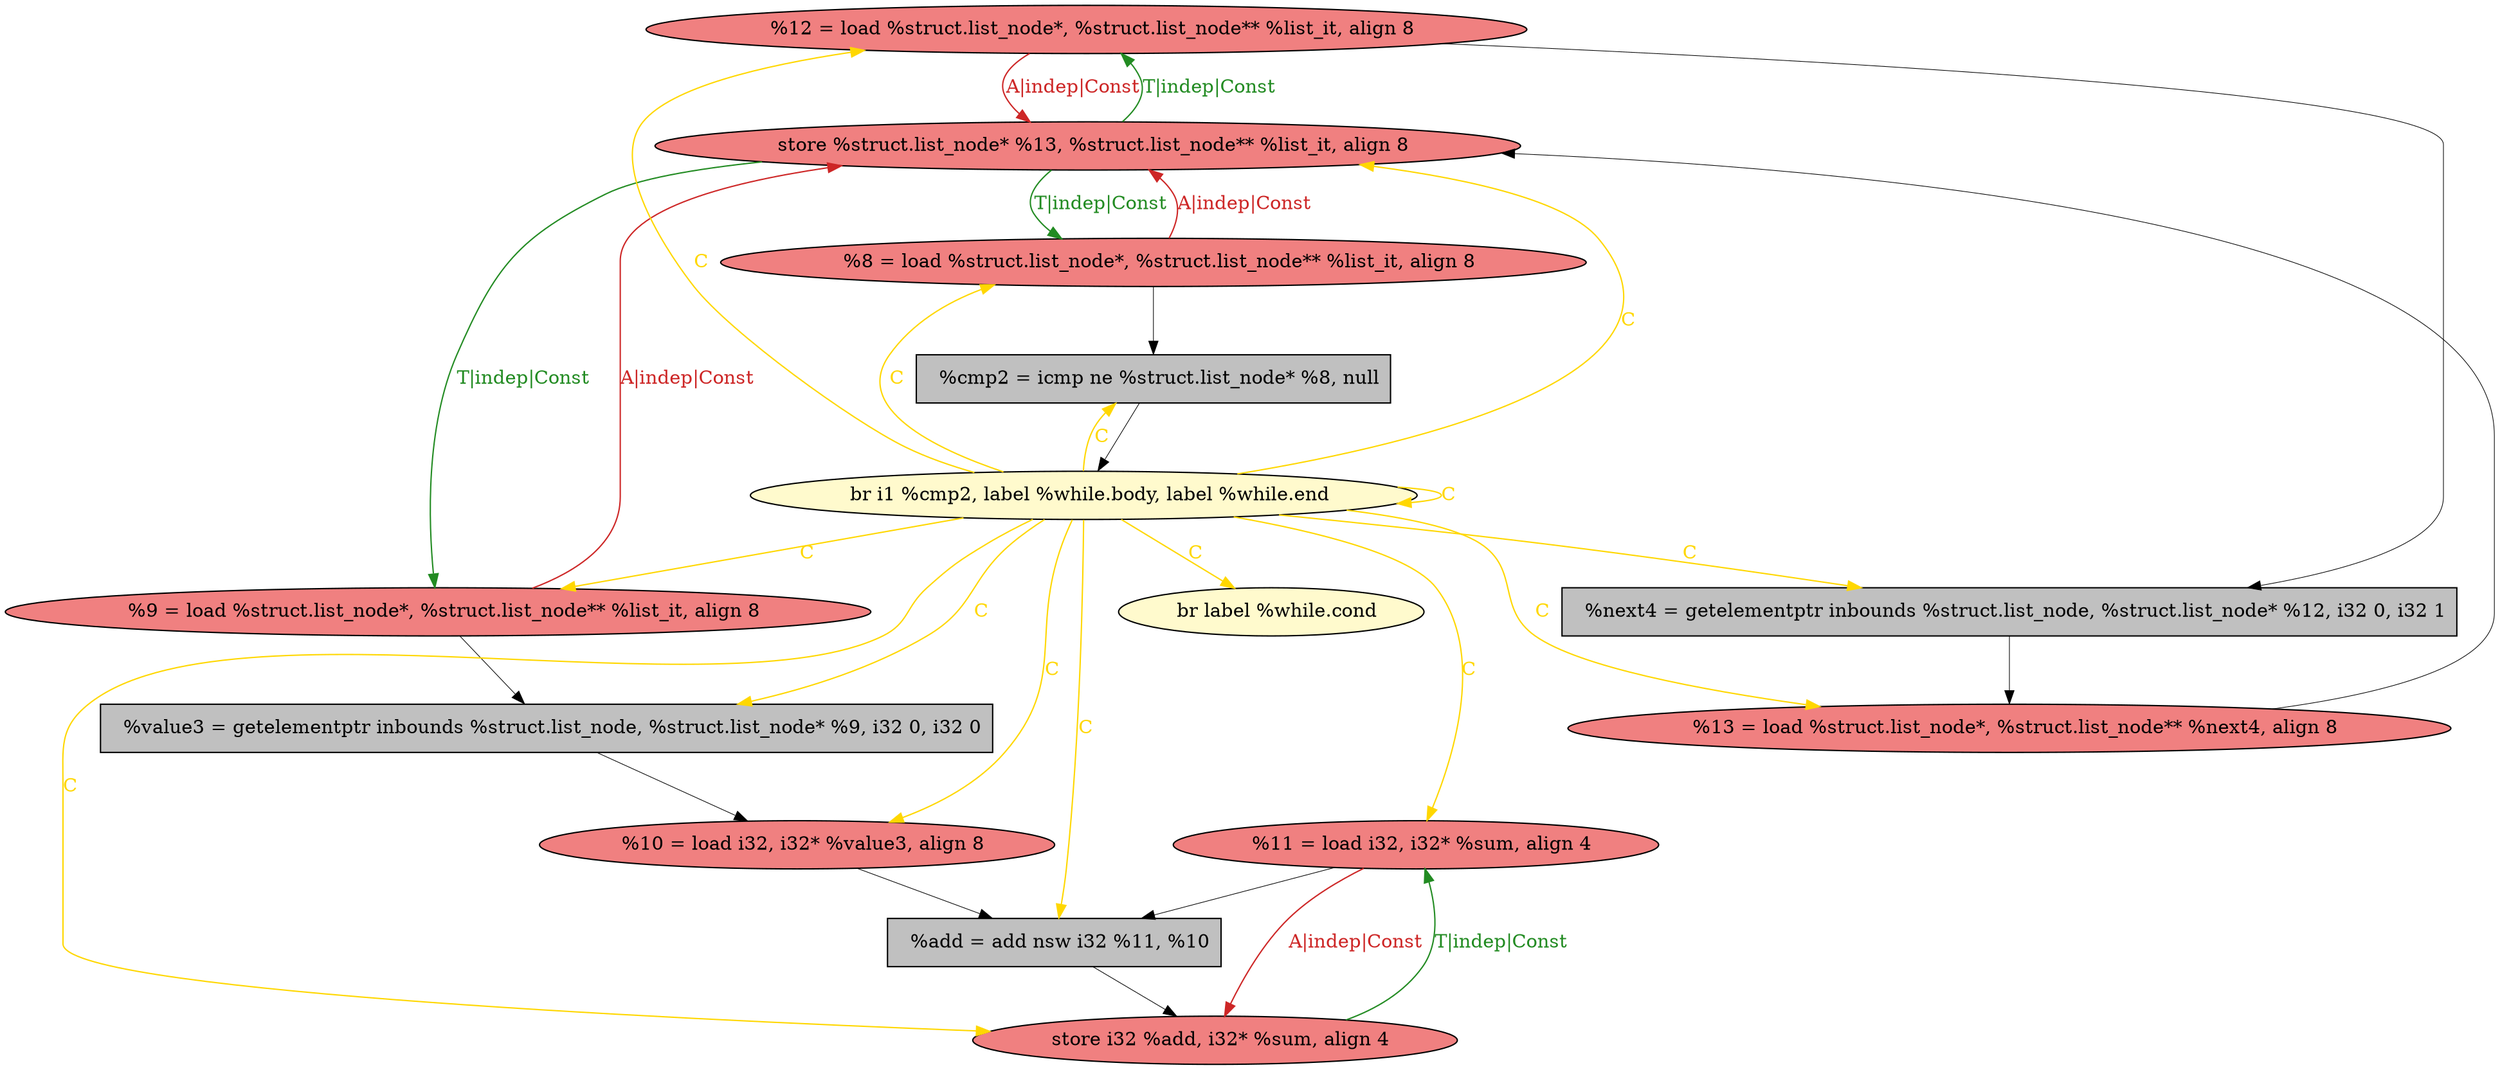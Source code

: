 
digraph G {


node605 [fillcolor=lightcoral,label="  %12 = load %struct.list_node*, %struct.list_node** %list_it, align 8",shape=ellipse,style=filled ]
node604 [fillcolor=lightcoral,label="  %13 = load %struct.list_node*, %struct.list_node** %next4, align 8",shape=ellipse,style=filled ]
node603 [fillcolor=lemonchiffon,label="  br label %while.cond",shape=ellipse,style=filled ]
node602 [fillcolor=lightcoral,label="  store %struct.list_node* %13, %struct.list_node** %list_it, align 8",shape=ellipse,style=filled ]
node607 [fillcolor=grey,label="  %add = add nsw i32 %11, %10",shape=rectangle,style=filled ]
node600 [fillcolor=lightcoral,label="  %9 = load %struct.list_node*, %struct.list_node** %list_it, align 8",shape=ellipse,style=filled ]
node595 [fillcolor=grey,label="  %value3 = getelementptr inbounds %struct.list_node, %struct.list_node* %9, i32 0, i32 0",shape=rectangle,style=filled ]
node594 [fillcolor=lightcoral,label="  %10 = load i32, i32* %value3, align 8",shape=ellipse,style=filled ]
node606 [fillcolor=lightcoral,label="  store i32 %add, i32* %sum, align 4",shape=ellipse,style=filled ]
node597 [fillcolor=lemonchiffon,label="  br i1 %cmp2, label %while.body, label %while.end",shape=ellipse,style=filled ]
node598 [fillcolor=lightcoral,label="  %8 = load %struct.list_node*, %struct.list_node** %list_it, align 8",shape=ellipse,style=filled ]
node601 [fillcolor=lightcoral,label="  %11 = load i32, i32* %sum, align 4",shape=ellipse,style=filled ]
node596 [fillcolor=grey,label="  %cmp2 = icmp ne %struct.list_node* %8, null",shape=rectangle,style=filled ]
node599 [fillcolor=grey,label="  %next4 = getelementptr inbounds %struct.list_node, %struct.list_node* %12, i32 0, i32 1",shape=rectangle,style=filled ]

node602->node600 [style=solid,color=forestgreen,label="T|indep|Const",penwidth=1.0,fontcolor=forestgreen ]
node600->node602 [style=solid,color=firebrick3,label="A|indep|Const",penwidth=1.0,fontcolor=firebrick3 ]
node601->node607 [style=solid,color=black,label="",penwidth=0.5,fontcolor=black ]
node597->node600 [style=solid,color=gold,label="C",penwidth=1.0,fontcolor=gold ]
node597->node607 [style=solid,color=gold,label="C",penwidth=1.0,fontcolor=gold ]
node600->node595 [style=solid,color=black,label="",penwidth=0.5,fontcolor=black ]
node599->node604 [style=solid,color=black,label="",penwidth=0.5,fontcolor=black ]
node595->node594 [style=solid,color=black,label="",penwidth=0.5,fontcolor=black ]
node604->node602 [style=solid,color=black,label="",penwidth=0.5,fontcolor=black ]
node596->node597 [style=solid,color=black,label="",penwidth=0.5,fontcolor=black ]
node597->node596 [style=solid,color=gold,label="C",penwidth=1.0,fontcolor=gold ]
node597->node601 [style=solid,color=gold,label="C",penwidth=1.0,fontcolor=gold ]
node597->node602 [style=solid,color=gold,label="C",penwidth=1.0,fontcolor=gold ]
node594->node607 [style=solid,color=black,label="",penwidth=0.5,fontcolor=black ]
node597->node595 [style=solid,color=gold,label="C",penwidth=1.0,fontcolor=gold ]
node605->node599 [style=solid,color=black,label="",penwidth=0.5,fontcolor=black ]
node601->node606 [style=solid,color=firebrick3,label="A|indep|Const",penwidth=1.0,fontcolor=firebrick3 ]
node597->node599 [style=solid,color=gold,label="C",penwidth=1.0,fontcolor=gold ]
node597->node594 [style=solid,color=gold,label="C",penwidth=1.0,fontcolor=gold ]
node598->node602 [style=solid,color=firebrick3,label="A|indep|Const",penwidth=1.0,fontcolor=firebrick3 ]
node597->node605 [style=solid,color=gold,label="C",penwidth=1.0,fontcolor=gold ]
node597->node597 [style=solid,color=gold,label="C",penwidth=1.0,fontcolor=gold ]
node597->node606 [style=solid,color=gold,label="C",penwidth=1.0,fontcolor=gold ]
node597->node604 [style=solid,color=gold,label="C",penwidth=1.0,fontcolor=gold ]
node605->node602 [style=solid,color=firebrick3,label="A|indep|Const",penwidth=1.0,fontcolor=firebrick3 ]
node602->node598 [style=solid,color=forestgreen,label="T|indep|Const",penwidth=1.0,fontcolor=forestgreen ]
node597->node598 [style=solid,color=gold,label="C",penwidth=1.0,fontcolor=gold ]
node597->node603 [style=solid,color=gold,label="C",penwidth=1.0,fontcolor=gold ]
node598->node596 [style=solid,color=black,label="",penwidth=0.5,fontcolor=black ]
node602->node605 [style=solid,color=forestgreen,label="T|indep|Const",penwidth=1.0,fontcolor=forestgreen ]
node607->node606 [style=solid,color=black,label="",penwidth=0.5,fontcolor=black ]
node606->node601 [style=solid,color=forestgreen,label="T|indep|Const",penwidth=1.0,fontcolor=forestgreen ]


}
